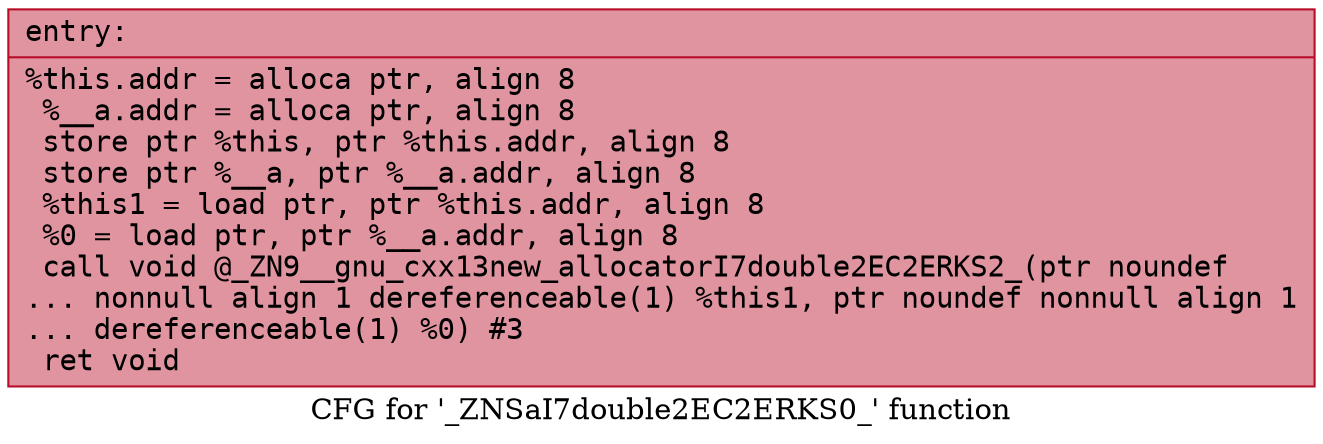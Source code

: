 digraph "CFG for '_ZNSaI7double2EC2ERKS0_' function" {
	label="CFG for '_ZNSaI7double2EC2ERKS0_' function";

	Node0x55b8244a8e60 [shape=record,color="#b70d28ff", style=filled, fillcolor="#b70d2870" fontname="Courier",label="{entry:\l|  %this.addr = alloca ptr, align 8\l  %__a.addr = alloca ptr, align 8\l  store ptr %this, ptr %this.addr, align 8\l  store ptr %__a, ptr %__a.addr, align 8\l  %this1 = load ptr, ptr %this.addr, align 8\l  %0 = load ptr, ptr %__a.addr, align 8\l  call void @_ZN9__gnu_cxx13new_allocatorI7double2EC2ERKS2_(ptr noundef\l... nonnull align 1 dereferenceable(1) %this1, ptr noundef nonnull align 1\l... dereferenceable(1) %0) #3\l  ret void\l}"];
}
